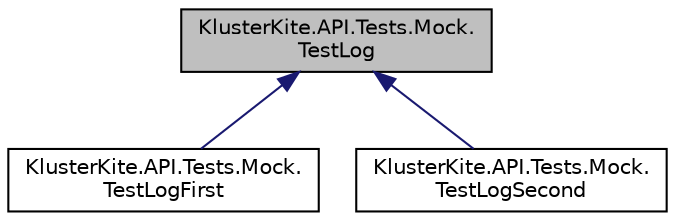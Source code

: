digraph "KlusterKite.API.Tests.Mock.TestLog"
{
  edge [fontname="Helvetica",fontsize="10",labelfontname="Helvetica",labelfontsize="10"];
  node [fontname="Helvetica",fontsize="10",shape=record];
  Node0 [label="KlusterKite.API.Tests.Mock.\lTestLog",height=0.2,width=0.4,color="black", fillcolor="grey75", style="filled", fontcolor="black"];
  Node0 -> Node1 [dir="back",color="midnightblue",fontsize="10",style="solid",fontname="Helvetica"];
  Node1 [label="KlusterKite.API.Tests.Mock.\lTestLogFirst",height=0.2,width=0.4,color="black", fillcolor="white", style="filled",URL="$class_kluster_kite_1_1_a_p_i_1_1_tests_1_1_mock_1_1_test_log_first.html",tooltip="First log implementation "];
  Node0 -> Node2 [dir="back",color="midnightblue",fontsize="10",style="solid",fontname="Helvetica"];
  Node2 [label="KlusterKite.API.Tests.Mock.\lTestLogSecond",height=0.2,width=0.4,color="black", fillcolor="white", style="filled",URL="$class_kluster_kite_1_1_a_p_i_1_1_tests_1_1_mock_1_1_test_log_second.html",tooltip="First log implementation "];
}
